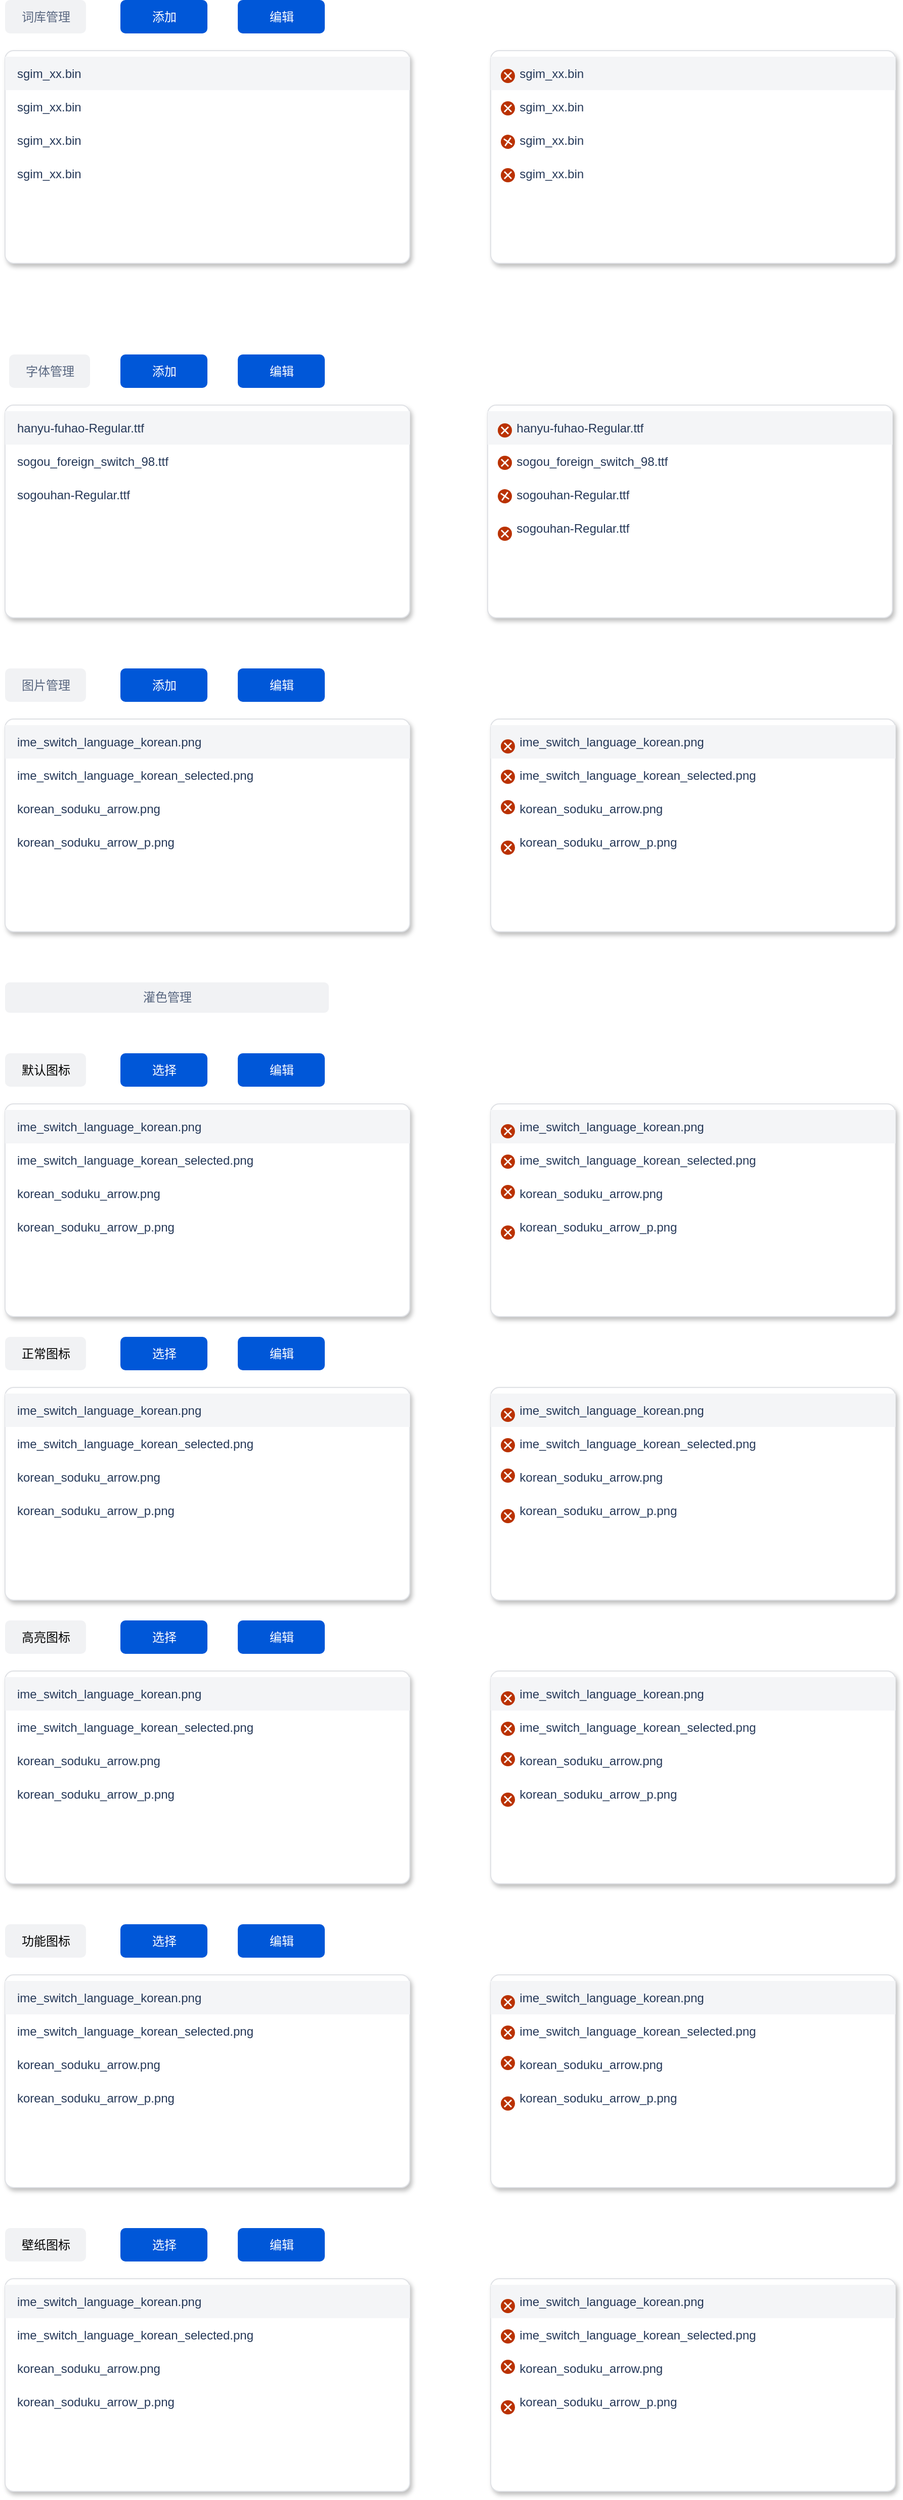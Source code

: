 <mxfile version="12.3.5" type="github" pages="1">
  <diagram id="-Ydo93W916_yShoUZbkA" name="第 1 页">
    <mxGraphModel dx="1038" dy="572" grid="1" gridSize="10" guides="1" tooltips="1" connect="1" arrows="1" fold="1" page="1" pageScale="1" pageWidth="2339" pageHeight="3300" math="0" shadow="0">
      <root>
        <mxCell id="0"/>
        <mxCell id="1" parent="0"/>
        <mxCell id="jY0v7aBU2Wu_RuzIgpPL-1" value="词库管理" style="rounded=1;align=center;fillColor=#F1F2F4;strokeColor=none;html=1;fontColor=#596780;fontSize=12" vertex="1" parent="1">
          <mxGeometry x="80" y="80" width="80" height="33" as="geometry"/>
        </mxCell>
        <mxCell id="jY0v7aBU2Wu_RuzIgpPL-2" value="字体管理" style="rounded=1;align=center;fillColor=#F1F2F4;strokeColor=none;html=1;fontColor=#596780;fontSize=12" vertex="1" parent="1">
          <mxGeometry x="84" y="430" width="80" height="33" as="geometry"/>
        </mxCell>
        <mxCell id="jY0v7aBU2Wu_RuzIgpPL-3" value="图片管理" style="rounded=1;align=center;fillColor=#F1F2F4;strokeColor=none;html=1;fontColor=#596780;fontSize=12" vertex="1" parent="1">
          <mxGeometry x="80" y="740" width="80" height="33" as="geometry"/>
        </mxCell>
        <mxCell id="jY0v7aBU2Wu_RuzIgpPL-8" value="" style="rounded=1;fillColor=#ffffff;strokeColor=#DFE1E5;shadow=1;html=1;arcSize=4" vertex="1" parent="1">
          <mxGeometry x="80" y="130" width="400" height="210" as="geometry"/>
        </mxCell>
        <mxCell id="jY0v7aBU2Wu_RuzIgpPL-9" value="sgim_xx.bin" style="rounded=0;fillColor=#F4F5F7;strokeColor=none;shadow=0;html=1;align=left;fontSize=12;spacingLeft=10;fontColor=#253858;resizeWidth=1" vertex="1" parent="jY0v7aBU2Wu_RuzIgpPL-8">
          <mxGeometry width="400" height="33" relative="1" as="geometry">
            <mxPoint y="6" as="offset"/>
          </mxGeometry>
        </mxCell>
        <mxCell id="jY0v7aBU2Wu_RuzIgpPL-10" value="sgim_xx.bin" style="rounded=0;fillColor=none;strokeColor=none;shadow=0;html=1;align=left;fontSize=12;spacingLeft=10;fontColor=#253858;resizeWidth=1" vertex="1" parent="jY0v7aBU2Wu_RuzIgpPL-8">
          <mxGeometry width="400" height="33" relative="1" as="geometry">
            <mxPoint y="39" as="offset"/>
          </mxGeometry>
        </mxCell>
        <mxCell id="jY0v7aBU2Wu_RuzIgpPL-11" value="sgim_xx.bin" style="rounded=0;fillColor=none;strokeColor=none;shadow=0;html=1;align=left;fontSize=12;spacingLeft=10;fontColor=#253858;resizeWidth=1" vertex="1" parent="jY0v7aBU2Wu_RuzIgpPL-8">
          <mxGeometry width="400" height="33" relative="1" as="geometry">
            <mxPoint y="72" as="offset"/>
          </mxGeometry>
        </mxCell>
        <mxCell id="jY0v7aBU2Wu_RuzIgpPL-12" value="sgim_xx.bin" style="rounded=0;fillColor=none;strokeColor=none;shadow=0;html=1;align=left;fontSize=12;spacingLeft=10;fontColor=#253858;resizeWidth=1" vertex="1" parent="jY0v7aBU2Wu_RuzIgpPL-8">
          <mxGeometry width="400" height="33" relative="1" as="geometry">
            <mxPoint y="105" as="offset"/>
          </mxGeometry>
        </mxCell>
        <mxCell id="jY0v7aBU2Wu_RuzIgpPL-13" value="添加" style="rounded=1;fillColor=#0057D8;align=center;strokeColor=none;html=1;fontColor=#ffffff;fontSize=12" vertex="1" parent="1">
          <mxGeometry x="194" y="80" width="86" height="33" as="geometry"/>
        </mxCell>
        <mxCell id="jY0v7aBU2Wu_RuzIgpPL-16" value="编辑" style="rounded=1;fillColor=#0057D8;align=center;strokeColor=none;html=1;fontColor=#ffffff;fontSize=12" vertex="1" parent="1">
          <mxGeometry x="310" y="80" width="86" height="33" as="geometry"/>
        </mxCell>
        <mxCell id="jY0v7aBU2Wu_RuzIgpPL-53" value="" style="rounded=1;fillColor=#ffffff;strokeColor=#DFE1E5;shadow=1;html=1;arcSize=4" vertex="1" parent="1">
          <mxGeometry x="80" y="480" width="400" height="210" as="geometry"/>
        </mxCell>
        <mxCell id="jY0v7aBU2Wu_RuzIgpPL-54" value="hanyu-fuhao-Regular.ttf" style="rounded=0;fillColor=#F4F5F7;strokeColor=none;shadow=0;html=1;align=left;fontSize=12;spacingLeft=10;fontColor=#253858;resizeWidth=1" vertex="1" parent="jY0v7aBU2Wu_RuzIgpPL-53">
          <mxGeometry width="400" height="33" relative="1" as="geometry">
            <mxPoint y="6" as="offset"/>
          </mxGeometry>
        </mxCell>
        <mxCell id="jY0v7aBU2Wu_RuzIgpPL-55" value="sogou_foreign_switch_98.ttf" style="rounded=0;fillColor=none;strokeColor=none;shadow=0;html=1;align=left;fontSize=12;spacingLeft=10;fontColor=#253858;resizeWidth=1" vertex="1" parent="jY0v7aBU2Wu_RuzIgpPL-53">
          <mxGeometry width="400" height="33" relative="1" as="geometry">
            <mxPoint y="39" as="offset"/>
          </mxGeometry>
        </mxCell>
        <mxCell id="jY0v7aBU2Wu_RuzIgpPL-56" value="sogouhan-Regular.ttf" style="rounded=0;fillColor=none;strokeColor=none;shadow=0;html=1;align=left;fontSize=12;spacingLeft=10;fontColor=#253858;resizeWidth=1" vertex="1" parent="jY0v7aBU2Wu_RuzIgpPL-53">
          <mxGeometry width="400" height="33" relative="1" as="geometry">
            <mxPoint y="72" as="offset"/>
          </mxGeometry>
        </mxCell>
        <mxCell id="jY0v7aBU2Wu_RuzIgpPL-58" value="添加" style="rounded=1;fillColor=#0057D8;align=center;strokeColor=none;html=1;fontColor=#ffffff;fontSize=12" vertex="1" parent="1">
          <mxGeometry x="194" y="430" width="86" height="33" as="geometry"/>
        </mxCell>
        <mxCell id="jY0v7aBU2Wu_RuzIgpPL-59" value="编辑" style="rounded=1;fillColor=#0057D8;align=center;strokeColor=none;html=1;fontColor=#ffffff;fontSize=12" vertex="1" parent="1">
          <mxGeometry x="310" y="430" width="86" height="33" as="geometry"/>
        </mxCell>
        <mxCell id="jY0v7aBU2Wu_RuzIgpPL-60" value="" style="rounded=1;fillColor=#ffffff;strokeColor=#DFE1E5;shadow=1;html=1;arcSize=4" vertex="1" parent="1">
          <mxGeometry x="557" y="480" width="400" height="210" as="geometry"/>
        </mxCell>
        <mxCell id="jY0v7aBU2Wu_RuzIgpPL-61" value="&amp;nbsp; &amp;nbsp; &amp;nbsp;hanyu-fuhao-Regular.ttf" style="rounded=0;fillColor=#F4F5F7;strokeColor=none;shadow=0;html=1;align=left;fontSize=12;spacingLeft=10;fontColor=#253858;resizeWidth=1" vertex="1" parent="jY0v7aBU2Wu_RuzIgpPL-60">
          <mxGeometry width="400" height="33" relative="1" as="geometry">
            <mxPoint y="6" as="offset"/>
          </mxGeometry>
        </mxCell>
        <mxCell id="jY0v7aBU2Wu_RuzIgpPL-62" value="&amp;nbsp; &amp;nbsp; &amp;nbsp;sogou_foreign_switch_98.ttf" style="rounded=0;fillColor=none;strokeColor=none;shadow=0;html=1;align=left;fontSize=12;spacingLeft=10;fontColor=#253858;resizeWidth=1" vertex="1" parent="jY0v7aBU2Wu_RuzIgpPL-60">
          <mxGeometry width="400" height="33" relative="1" as="geometry">
            <mxPoint y="39" as="offset"/>
          </mxGeometry>
        </mxCell>
        <mxCell id="jY0v7aBU2Wu_RuzIgpPL-63" value="&amp;nbsp; &amp;nbsp; &amp;nbsp;sogouhan-Regular.ttf" style="rounded=0;fillColor=none;strokeColor=none;shadow=0;html=1;align=left;fontSize=12;spacingLeft=10;fontColor=#253858;resizeWidth=1" vertex="1" parent="jY0v7aBU2Wu_RuzIgpPL-60">
          <mxGeometry width="400" height="33" relative="1" as="geometry">
            <mxPoint y="72" as="offset"/>
          </mxGeometry>
        </mxCell>
        <mxCell id="jY0v7aBU2Wu_RuzIgpPL-64" value="&amp;nbsp; &amp;nbsp; &amp;nbsp;sogouhan-Regular.ttf" style="rounded=0;fillColor=none;strokeColor=none;shadow=0;html=1;align=left;fontSize=12;spacingLeft=10;fontColor=#253858;resizeWidth=1" vertex="1" parent="jY0v7aBU2Wu_RuzIgpPL-60">
          <mxGeometry width="400" height="33" relative="1" as="geometry">
            <mxPoint y="105" as="offset"/>
          </mxGeometry>
        </mxCell>
        <mxCell id="jY0v7aBU2Wu_RuzIgpPL-65" value="" style="html=1;shadow=0;dashed=0;shape=mxgraph.atlassian.close;fillColor=#BA3200;strokeColor=none;html=1" vertex="1" parent="jY0v7aBU2Wu_RuzIgpPL-60">
          <mxGeometry x="10" y="18" width="14" height="14" as="geometry"/>
        </mxCell>
        <mxCell id="jY0v7aBU2Wu_RuzIgpPL-66" value="" style="html=1;shadow=0;dashed=0;shape=mxgraph.atlassian.close;fillColor=#BA3200;strokeColor=none;html=1" vertex="1" parent="jY0v7aBU2Wu_RuzIgpPL-60">
          <mxGeometry x="10" y="120" width="14" height="14" as="geometry"/>
        </mxCell>
        <mxCell id="jY0v7aBU2Wu_RuzIgpPL-67" value="" style="html=1;shadow=0;dashed=0;shape=mxgraph.atlassian.close;fillColor=#BA3200;strokeColor=none;html=1;rotation=-10;" vertex="1" parent="jY0v7aBU2Wu_RuzIgpPL-60">
          <mxGeometry x="10" y="83" width="14" height="14" as="geometry"/>
        </mxCell>
        <mxCell id="jY0v7aBU2Wu_RuzIgpPL-68" value="" style="html=1;shadow=0;dashed=0;shape=mxgraph.atlassian.close;fillColor=#BA3200;strokeColor=none;html=1" vertex="1" parent="jY0v7aBU2Wu_RuzIgpPL-60">
          <mxGeometry x="10" y="50" width="14" height="14" as="geometry"/>
        </mxCell>
        <mxCell id="jY0v7aBU2Wu_RuzIgpPL-74" value="添加" style="rounded=1;fillColor=#0057D8;align=center;strokeColor=none;html=1;fontColor=#ffffff;fontSize=12" vertex="1" parent="1">
          <mxGeometry x="194" y="740" width="86" height="33" as="geometry"/>
        </mxCell>
        <mxCell id="jY0v7aBU2Wu_RuzIgpPL-75" value="编辑" style="rounded=1;fillColor=#0057D8;align=center;strokeColor=none;html=1;fontColor=#ffffff;fontSize=12" vertex="1" parent="1">
          <mxGeometry x="310" y="740" width="86" height="33" as="geometry"/>
        </mxCell>
        <mxCell id="jY0v7aBU2Wu_RuzIgpPL-86" value="" style="rounded=1;fillColor=#ffffff;strokeColor=#DFE1E5;shadow=1;html=1;arcSize=4" vertex="1" parent="1">
          <mxGeometry x="80" y="790" width="400" height="210" as="geometry"/>
        </mxCell>
        <mxCell id="jY0v7aBU2Wu_RuzIgpPL-87" value="ime_switch_language_korean.png" style="rounded=0;fillColor=#F4F5F7;strokeColor=none;shadow=0;html=1;align=left;fontSize=12;spacingLeft=10;fontColor=#253858;resizeWidth=1" vertex="1" parent="jY0v7aBU2Wu_RuzIgpPL-86">
          <mxGeometry width="400" height="33" relative="1" as="geometry">
            <mxPoint y="6" as="offset"/>
          </mxGeometry>
        </mxCell>
        <mxCell id="jY0v7aBU2Wu_RuzIgpPL-88" value="ime_switch_language_korean_selected.png" style="rounded=0;fillColor=none;strokeColor=none;shadow=0;html=1;align=left;fontSize=12;spacingLeft=10;fontColor=#253858;resizeWidth=1" vertex="1" parent="jY0v7aBU2Wu_RuzIgpPL-86">
          <mxGeometry width="400" height="33" relative="1" as="geometry">
            <mxPoint y="39" as="offset"/>
          </mxGeometry>
        </mxCell>
        <mxCell id="jY0v7aBU2Wu_RuzIgpPL-89" value="korean_soduku_arrow.png" style="rounded=0;fillColor=none;strokeColor=none;shadow=0;html=1;align=left;fontSize=12;spacingLeft=10;fontColor=#253858;resizeWidth=1" vertex="1" parent="jY0v7aBU2Wu_RuzIgpPL-86">
          <mxGeometry width="400" height="33" relative="1" as="geometry">
            <mxPoint y="72" as="offset"/>
          </mxGeometry>
        </mxCell>
        <mxCell id="jY0v7aBU2Wu_RuzIgpPL-90" value="korean_soduku_arrow_p.png" style="rounded=0;fillColor=none;strokeColor=none;shadow=0;html=1;align=left;fontSize=12;spacingLeft=10;fontColor=#253858;resizeWidth=1" vertex="1" parent="jY0v7aBU2Wu_RuzIgpPL-86">
          <mxGeometry width="400" height="33" relative="1" as="geometry">
            <mxPoint y="105" as="offset"/>
          </mxGeometry>
        </mxCell>
        <mxCell id="jY0v7aBU2Wu_RuzIgpPL-91" value="" style="rounded=1;fillColor=#ffffff;strokeColor=#DFE1E5;shadow=1;html=1;arcSize=4" vertex="1" parent="1">
          <mxGeometry x="560" y="790" width="400" height="210" as="geometry"/>
        </mxCell>
        <mxCell id="jY0v7aBU2Wu_RuzIgpPL-92" value="&amp;nbsp; &amp;nbsp; &amp;nbsp;ime_switch_language_korean.png" style="rounded=0;fillColor=#F4F5F7;strokeColor=none;shadow=0;html=1;align=left;fontSize=12;spacingLeft=10;fontColor=#253858;resizeWidth=1" vertex="1" parent="jY0v7aBU2Wu_RuzIgpPL-91">
          <mxGeometry width="400" height="33" relative="1" as="geometry">
            <mxPoint y="6" as="offset"/>
          </mxGeometry>
        </mxCell>
        <mxCell id="jY0v7aBU2Wu_RuzIgpPL-93" value="&amp;nbsp; &amp;nbsp; &amp;nbsp;ime_switch_language_korean_selected.png" style="rounded=0;fillColor=none;strokeColor=none;shadow=0;html=1;align=left;fontSize=12;spacingLeft=10;fontColor=#253858;resizeWidth=1" vertex="1" parent="jY0v7aBU2Wu_RuzIgpPL-91">
          <mxGeometry width="400" height="33" relative="1" as="geometry">
            <mxPoint y="39" as="offset"/>
          </mxGeometry>
        </mxCell>
        <mxCell id="jY0v7aBU2Wu_RuzIgpPL-94" value="&amp;nbsp; &amp;nbsp; &amp;nbsp;korean_soduku_arrow.png" style="rounded=0;fillColor=none;strokeColor=none;shadow=0;html=1;align=left;fontSize=12;spacingLeft=10;fontColor=#253858;resizeWidth=1" vertex="1" parent="jY0v7aBU2Wu_RuzIgpPL-91">
          <mxGeometry width="400" height="33" relative="1" as="geometry">
            <mxPoint y="72" as="offset"/>
          </mxGeometry>
        </mxCell>
        <mxCell id="jY0v7aBU2Wu_RuzIgpPL-95" value="&amp;nbsp; &amp;nbsp; &amp;nbsp;korean_soduku_arrow_p.png" style="rounded=0;fillColor=none;strokeColor=none;shadow=0;html=1;align=left;fontSize=12;spacingLeft=10;fontColor=#253858;resizeWidth=1" vertex="1" parent="jY0v7aBU2Wu_RuzIgpPL-91">
          <mxGeometry width="400" height="33" relative="1" as="geometry">
            <mxPoint y="105" as="offset"/>
          </mxGeometry>
        </mxCell>
        <mxCell id="jY0v7aBU2Wu_RuzIgpPL-96" value="" style="html=1;shadow=0;dashed=0;shape=mxgraph.atlassian.close;fillColor=#BA3200;strokeColor=none;html=1" vertex="1" parent="jY0v7aBU2Wu_RuzIgpPL-91">
          <mxGeometry x="10" y="20" width="14" height="14" as="geometry"/>
        </mxCell>
        <mxCell id="jY0v7aBU2Wu_RuzIgpPL-99" value="" style="html=1;shadow=0;dashed=0;shape=mxgraph.atlassian.close;fillColor=#BA3200;strokeColor=none;html=1" vertex="1" parent="jY0v7aBU2Wu_RuzIgpPL-91">
          <mxGeometry x="10" y="120" width="14" height="14" as="geometry"/>
        </mxCell>
        <mxCell id="jY0v7aBU2Wu_RuzIgpPL-98" value="" style="html=1;shadow=0;dashed=0;shape=mxgraph.atlassian.close;fillColor=#BA3200;strokeColor=none;html=1" vertex="1" parent="jY0v7aBU2Wu_RuzIgpPL-91">
          <mxGeometry x="10" y="80" width="14" height="14" as="geometry"/>
        </mxCell>
        <mxCell id="jY0v7aBU2Wu_RuzIgpPL-97" value="" style="html=1;shadow=0;dashed=0;shape=mxgraph.atlassian.close;fillColor=#BA3200;strokeColor=none;html=1" vertex="1" parent="jY0v7aBU2Wu_RuzIgpPL-91">
          <mxGeometry x="10" y="50" width="14" height="14" as="geometry"/>
        </mxCell>
        <mxCell id="jY0v7aBU2Wu_RuzIgpPL-100" value="" style="rounded=1;fillColor=#ffffff;strokeColor=#DFE1E5;shadow=1;html=1;arcSize=4" vertex="1" parent="1">
          <mxGeometry x="560" y="130" width="400" height="210" as="geometry"/>
        </mxCell>
        <mxCell id="jY0v7aBU2Wu_RuzIgpPL-101" value="&amp;nbsp; &amp;nbsp; &amp;nbsp;sgim_xx.bin" style="rounded=0;fillColor=#F4F5F7;strokeColor=none;shadow=0;html=1;align=left;fontSize=12;spacingLeft=10;fontColor=#253858;resizeWidth=1" vertex="1" parent="jY0v7aBU2Wu_RuzIgpPL-100">
          <mxGeometry width="400" height="33" relative="1" as="geometry">
            <mxPoint y="6" as="offset"/>
          </mxGeometry>
        </mxCell>
        <mxCell id="jY0v7aBU2Wu_RuzIgpPL-102" value="&amp;nbsp; &amp;nbsp; &amp;nbsp;sgim_xx.bin" style="rounded=0;fillColor=none;strokeColor=none;shadow=0;html=1;align=left;fontSize=12;spacingLeft=10;fontColor=#253858;resizeWidth=1" vertex="1" parent="jY0v7aBU2Wu_RuzIgpPL-100">
          <mxGeometry width="400" height="33" relative="1" as="geometry">
            <mxPoint y="39" as="offset"/>
          </mxGeometry>
        </mxCell>
        <mxCell id="jY0v7aBU2Wu_RuzIgpPL-103" value="&amp;nbsp; &amp;nbsp; &amp;nbsp;sgim_xx.bin" style="rounded=0;fillColor=none;strokeColor=none;shadow=0;html=1;align=left;fontSize=12;spacingLeft=10;fontColor=#253858;resizeWidth=1" vertex="1" parent="jY0v7aBU2Wu_RuzIgpPL-100">
          <mxGeometry width="400" height="33" relative="1" as="geometry">
            <mxPoint y="72" as="offset"/>
          </mxGeometry>
        </mxCell>
        <mxCell id="jY0v7aBU2Wu_RuzIgpPL-104" value="&amp;nbsp; &amp;nbsp; &amp;nbsp;sgim_xx.bin" style="rounded=0;fillColor=none;strokeColor=none;shadow=0;html=1;align=left;fontSize=12;spacingLeft=10;fontColor=#253858;resizeWidth=1" vertex="1" parent="jY0v7aBU2Wu_RuzIgpPL-100">
          <mxGeometry width="400" height="33" relative="1" as="geometry">
            <mxPoint y="105" as="offset"/>
          </mxGeometry>
        </mxCell>
        <mxCell id="jY0v7aBU2Wu_RuzIgpPL-105" value="" style="html=1;shadow=0;dashed=0;shape=mxgraph.atlassian.close;fillColor=#BA3200;strokeColor=none;html=1" vertex="1" parent="jY0v7aBU2Wu_RuzIgpPL-100">
          <mxGeometry x="10" y="18" width="14" height="14" as="geometry"/>
        </mxCell>
        <mxCell id="jY0v7aBU2Wu_RuzIgpPL-106" value="" style="html=1;shadow=0;dashed=0;shape=mxgraph.atlassian.close;fillColor=#BA3200;strokeColor=none;html=1" vertex="1" parent="jY0v7aBU2Wu_RuzIgpPL-100">
          <mxGeometry x="10" y="116" width="14" height="14" as="geometry"/>
        </mxCell>
        <mxCell id="jY0v7aBU2Wu_RuzIgpPL-107" value="" style="html=1;shadow=0;dashed=0;shape=mxgraph.atlassian.close;fillColor=#BA3200;strokeColor=none;html=1;rotation=-10;" vertex="1" parent="jY0v7aBU2Wu_RuzIgpPL-100">
          <mxGeometry x="10" y="83" width="14" height="14" as="geometry"/>
        </mxCell>
        <mxCell id="jY0v7aBU2Wu_RuzIgpPL-108" value="" style="html=1;shadow=0;dashed=0;shape=mxgraph.atlassian.close;fillColor=#BA3200;strokeColor=none;html=1" vertex="1" parent="jY0v7aBU2Wu_RuzIgpPL-100">
          <mxGeometry x="10" y="50" width="14" height="14" as="geometry"/>
        </mxCell>
        <mxCell id="jY0v7aBU2Wu_RuzIgpPL-109" value="灌色管理" style="rounded=1;align=center;fillColor=#F1F2F4;strokeColor=none;html=1;fontColor=#596780;fontSize=12" vertex="1" parent="1">
          <mxGeometry x="80" y="1050" width="320" height="30" as="geometry"/>
        </mxCell>
        <mxCell id="jY0v7aBU2Wu_RuzIgpPL-118" value="&lt;span style=&quot;color: rgb(0 , 0 , 0) ; text-align: left&quot;&gt;默认图标&lt;/span&gt;" style="rounded=1;align=center;fillColor=#F1F2F4;strokeColor=none;html=1;fontColor=#596780;fontSize=12" vertex="1" parent="1">
          <mxGeometry x="80" y="1120" width="80" height="33" as="geometry"/>
        </mxCell>
        <mxCell id="jY0v7aBU2Wu_RuzIgpPL-119" value="选择" style="rounded=1;fillColor=#0057D8;align=center;strokeColor=none;html=1;fontColor=#ffffff;fontSize=12" vertex="1" parent="1">
          <mxGeometry x="194" y="1120" width="86" height="33" as="geometry"/>
        </mxCell>
        <mxCell id="jY0v7aBU2Wu_RuzIgpPL-120" value="编辑" style="rounded=1;fillColor=#0057D8;align=center;strokeColor=none;html=1;fontColor=#ffffff;fontSize=12" vertex="1" parent="1">
          <mxGeometry x="310" y="1120" width="86" height="33" as="geometry"/>
        </mxCell>
        <mxCell id="jY0v7aBU2Wu_RuzIgpPL-121" value="" style="rounded=1;fillColor=#ffffff;strokeColor=#DFE1E5;shadow=1;html=1;arcSize=4" vertex="1" parent="1">
          <mxGeometry x="80" y="1170" width="400" height="210" as="geometry"/>
        </mxCell>
        <mxCell id="jY0v7aBU2Wu_RuzIgpPL-122" value="ime_switch_language_korean.png" style="rounded=0;fillColor=#F4F5F7;strokeColor=none;shadow=0;html=1;align=left;fontSize=12;spacingLeft=10;fontColor=#253858;resizeWidth=1" vertex="1" parent="jY0v7aBU2Wu_RuzIgpPL-121">
          <mxGeometry width="400" height="33" relative="1" as="geometry">
            <mxPoint y="6" as="offset"/>
          </mxGeometry>
        </mxCell>
        <mxCell id="jY0v7aBU2Wu_RuzIgpPL-123" value="ime_switch_language_korean_selected.png" style="rounded=0;fillColor=none;strokeColor=none;shadow=0;html=1;align=left;fontSize=12;spacingLeft=10;fontColor=#253858;resizeWidth=1" vertex="1" parent="jY0v7aBU2Wu_RuzIgpPL-121">
          <mxGeometry width="400" height="33" relative="1" as="geometry">
            <mxPoint y="39" as="offset"/>
          </mxGeometry>
        </mxCell>
        <mxCell id="jY0v7aBU2Wu_RuzIgpPL-124" value="korean_soduku_arrow.png" style="rounded=0;fillColor=none;strokeColor=none;shadow=0;html=1;align=left;fontSize=12;spacingLeft=10;fontColor=#253858;resizeWidth=1" vertex="1" parent="jY0v7aBU2Wu_RuzIgpPL-121">
          <mxGeometry width="400" height="33" relative="1" as="geometry">
            <mxPoint y="72" as="offset"/>
          </mxGeometry>
        </mxCell>
        <mxCell id="jY0v7aBU2Wu_RuzIgpPL-125" value="korean_soduku_arrow_p.png" style="rounded=0;fillColor=none;strokeColor=none;shadow=0;html=1;align=left;fontSize=12;spacingLeft=10;fontColor=#253858;resizeWidth=1" vertex="1" parent="jY0v7aBU2Wu_RuzIgpPL-121">
          <mxGeometry width="400" height="33" relative="1" as="geometry">
            <mxPoint y="105" as="offset"/>
          </mxGeometry>
        </mxCell>
        <mxCell id="jY0v7aBU2Wu_RuzIgpPL-126" value="" style="rounded=1;fillColor=#ffffff;strokeColor=#DFE1E5;shadow=1;html=1;arcSize=4" vertex="1" parent="1">
          <mxGeometry x="560" y="1170" width="400" height="210" as="geometry"/>
        </mxCell>
        <mxCell id="jY0v7aBU2Wu_RuzIgpPL-127" value="&amp;nbsp; &amp;nbsp; &amp;nbsp;ime_switch_language_korean.png" style="rounded=0;fillColor=#F4F5F7;strokeColor=none;shadow=0;html=1;align=left;fontSize=12;spacingLeft=10;fontColor=#253858;resizeWidth=1" vertex="1" parent="jY0v7aBU2Wu_RuzIgpPL-126">
          <mxGeometry width="400" height="33" relative="1" as="geometry">
            <mxPoint y="6" as="offset"/>
          </mxGeometry>
        </mxCell>
        <mxCell id="jY0v7aBU2Wu_RuzIgpPL-128" value="&amp;nbsp; &amp;nbsp; &amp;nbsp;ime_switch_language_korean_selected.png" style="rounded=0;fillColor=none;strokeColor=none;shadow=0;html=1;align=left;fontSize=12;spacingLeft=10;fontColor=#253858;resizeWidth=1" vertex="1" parent="jY0v7aBU2Wu_RuzIgpPL-126">
          <mxGeometry width="400" height="33" relative="1" as="geometry">
            <mxPoint y="39" as="offset"/>
          </mxGeometry>
        </mxCell>
        <mxCell id="jY0v7aBU2Wu_RuzIgpPL-129" value="&amp;nbsp; &amp;nbsp; &amp;nbsp;korean_soduku_arrow.png" style="rounded=0;fillColor=none;strokeColor=none;shadow=0;html=1;align=left;fontSize=12;spacingLeft=10;fontColor=#253858;resizeWidth=1" vertex="1" parent="jY0v7aBU2Wu_RuzIgpPL-126">
          <mxGeometry width="400" height="33" relative="1" as="geometry">
            <mxPoint y="72" as="offset"/>
          </mxGeometry>
        </mxCell>
        <mxCell id="jY0v7aBU2Wu_RuzIgpPL-130" value="&amp;nbsp; &amp;nbsp; &amp;nbsp;korean_soduku_arrow_p.png" style="rounded=0;fillColor=none;strokeColor=none;shadow=0;html=1;align=left;fontSize=12;spacingLeft=10;fontColor=#253858;resizeWidth=1" vertex="1" parent="jY0v7aBU2Wu_RuzIgpPL-126">
          <mxGeometry width="400" height="33" relative="1" as="geometry">
            <mxPoint y="105" as="offset"/>
          </mxGeometry>
        </mxCell>
        <mxCell id="jY0v7aBU2Wu_RuzIgpPL-131" value="" style="html=1;shadow=0;dashed=0;shape=mxgraph.atlassian.close;fillColor=#BA3200;strokeColor=none;html=1" vertex="1" parent="jY0v7aBU2Wu_RuzIgpPL-126">
          <mxGeometry x="10" y="20" width="14" height="14" as="geometry"/>
        </mxCell>
        <mxCell id="jY0v7aBU2Wu_RuzIgpPL-132" value="" style="html=1;shadow=0;dashed=0;shape=mxgraph.atlassian.close;fillColor=#BA3200;strokeColor=none;html=1" vertex="1" parent="jY0v7aBU2Wu_RuzIgpPL-126">
          <mxGeometry x="10" y="120" width="14" height="14" as="geometry"/>
        </mxCell>
        <mxCell id="jY0v7aBU2Wu_RuzIgpPL-133" value="" style="html=1;shadow=0;dashed=0;shape=mxgraph.atlassian.close;fillColor=#BA3200;strokeColor=none;html=1" vertex="1" parent="jY0v7aBU2Wu_RuzIgpPL-126">
          <mxGeometry x="10" y="80" width="14" height="14" as="geometry"/>
        </mxCell>
        <mxCell id="jY0v7aBU2Wu_RuzIgpPL-134" value="" style="html=1;shadow=0;dashed=0;shape=mxgraph.atlassian.close;fillColor=#BA3200;strokeColor=none;html=1" vertex="1" parent="jY0v7aBU2Wu_RuzIgpPL-126">
          <mxGeometry x="10" y="50" width="14" height="14" as="geometry"/>
        </mxCell>
        <mxCell id="jY0v7aBU2Wu_RuzIgpPL-137" value="&lt;span style=&quot;color: rgb(0 , 0 , 0) ; text-align: left&quot;&gt;正常图标&lt;/span&gt;" style="rounded=1;align=center;fillColor=#F1F2F4;strokeColor=none;html=1;fontColor=#596780;fontSize=12" vertex="1" parent="1">
          <mxGeometry x="80" y="1400" width="80" height="33" as="geometry"/>
        </mxCell>
        <mxCell id="jY0v7aBU2Wu_RuzIgpPL-138" value="选择" style="rounded=1;fillColor=#0057D8;align=center;strokeColor=none;html=1;fontColor=#ffffff;fontSize=12" vertex="1" parent="1">
          <mxGeometry x="194" y="1400" width="86" height="33" as="geometry"/>
        </mxCell>
        <mxCell id="jY0v7aBU2Wu_RuzIgpPL-139" value="编辑" style="rounded=1;fillColor=#0057D8;align=center;strokeColor=none;html=1;fontColor=#ffffff;fontSize=12" vertex="1" parent="1">
          <mxGeometry x="310" y="1400" width="86" height="33" as="geometry"/>
        </mxCell>
        <mxCell id="jY0v7aBU2Wu_RuzIgpPL-140" value="" style="rounded=1;fillColor=#ffffff;strokeColor=#DFE1E5;shadow=1;html=1;arcSize=4" vertex="1" parent="1">
          <mxGeometry x="80" y="1450" width="400" height="210" as="geometry"/>
        </mxCell>
        <mxCell id="jY0v7aBU2Wu_RuzIgpPL-141" value="ime_switch_language_korean.png" style="rounded=0;fillColor=#F4F5F7;strokeColor=none;shadow=0;html=1;align=left;fontSize=12;spacingLeft=10;fontColor=#253858;resizeWidth=1" vertex="1" parent="jY0v7aBU2Wu_RuzIgpPL-140">
          <mxGeometry width="400" height="33" relative="1" as="geometry">
            <mxPoint y="6" as="offset"/>
          </mxGeometry>
        </mxCell>
        <mxCell id="jY0v7aBU2Wu_RuzIgpPL-142" value="ime_switch_language_korean_selected.png" style="rounded=0;fillColor=none;strokeColor=none;shadow=0;html=1;align=left;fontSize=12;spacingLeft=10;fontColor=#253858;resizeWidth=1" vertex="1" parent="jY0v7aBU2Wu_RuzIgpPL-140">
          <mxGeometry width="400" height="33" relative="1" as="geometry">
            <mxPoint y="39" as="offset"/>
          </mxGeometry>
        </mxCell>
        <mxCell id="jY0v7aBU2Wu_RuzIgpPL-143" value="korean_soduku_arrow.png" style="rounded=0;fillColor=none;strokeColor=none;shadow=0;html=1;align=left;fontSize=12;spacingLeft=10;fontColor=#253858;resizeWidth=1" vertex="1" parent="jY0v7aBU2Wu_RuzIgpPL-140">
          <mxGeometry width="400" height="33" relative="1" as="geometry">
            <mxPoint y="72" as="offset"/>
          </mxGeometry>
        </mxCell>
        <mxCell id="jY0v7aBU2Wu_RuzIgpPL-144" value="korean_soduku_arrow_p.png" style="rounded=0;fillColor=none;strokeColor=none;shadow=0;html=1;align=left;fontSize=12;spacingLeft=10;fontColor=#253858;resizeWidth=1" vertex="1" parent="jY0v7aBU2Wu_RuzIgpPL-140">
          <mxGeometry width="400" height="33" relative="1" as="geometry">
            <mxPoint y="105" as="offset"/>
          </mxGeometry>
        </mxCell>
        <mxCell id="jY0v7aBU2Wu_RuzIgpPL-145" value="" style="rounded=1;fillColor=#ffffff;strokeColor=#DFE1E5;shadow=1;html=1;arcSize=4" vertex="1" parent="1">
          <mxGeometry x="560" y="1450" width="400" height="210" as="geometry"/>
        </mxCell>
        <mxCell id="jY0v7aBU2Wu_RuzIgpPL-146" value="&amp;nbsp; &amp;nbsp; &amp;nbsp;ime_switch_language_korean.png" style="rounded=0;fillColor=#F4F5F7;strokeColor=none;shadow=0;html=1;align=left;fontSize=12;spacingLeft=10;fontColor=#253858;resizeWidth=1" vertex="1" parent="jY0v7aBU2Wu_RuzIgpPL-145">
          <mxGeometry width="400" height="33" relative="1" as="geometry">
            <mxPoint y="6" as="offset"/>
          </mxGeometry>
        </mxCell>
        <mxCell id="jY0v7aBU2Wu_RuzIgpPL-147" value="&amp;nbsp; &amp;nbsp; &amp;nbsp;ime_switch_language_korean_selected.png" style="rounded=0;fillColor=none;strokeColor=none;shadow=0;html=1;align=left;fontSize=12;spacingLeft=10;fontColor=#253858;resizeWidth=1" vertex="1" parent="jY0v7aBU2Wu_RuzIgpPL-145">
          <mxGeometry width="400" height="33" relative="1" as="geometry">
            <mxPoint y="39" as="offset"/>
          </mxGeometry>
        </mxCell>
        <mxCell id="jY0v7aBU2Wu_RuzIgpPL-148" value="&amp;nbsp; &amp;nbsp; &amp;nbsp;korean_soduku_arrow.png" style="rounded=0;fillColor=none;strokeColor=none;shadow=0;html=1;align=left;fontSize=12;spacingLeft=10;fontColor=#253858;resizeWidth=1" vertex="1" parent="jY0v7aBU2Wu_RuzIgpPL-145">
          <mxGeometry width="400" height="33" relative="1" as="geometry">
            <mxPoint y="72" as="offset"/>
          </mxGeometry>
        </mxCell>
        <mxCell id="jY0v7aBU2Wu_RuzIgpPL-149" value="&amp;nbsp; &amp;nbsp; &amp;nbsp;korean_soduku_arrow_p.png" style="rounded=0;fillColor=none;strokeColor=none;shadow=0;html=1;align=left;fontSize=12;spacingLeft=10;fontColor=#253858;resizeWidth=1" vertex="1" parent="jY0v7aBU2Wu_RuzIgpPL-145">
          <mxGeometry width="400" height="33" relative="1" as="geometry">
            <mxPoint y="105" as="offset"/>
          </mxGeometry>
        </mxCell>
        <mxCell id="jY0v7aBU2Wu_RuzIgpPL-150" value="" style="html=1;shadow=0;dashed=0;shape=mxgraph.atlassian.close;fillColor=#BA3200;strokeColor=none;html=1" vertex="1" parent="jY0v7aBU2Wu_RuzIgpPL-145">
          <mxGeometry x="10" y="20" width="14" height="14" as="geometry"/>
        </mxCell>
        <mxCell id="jY0v7aBU2Wu_RuzIgpPL-151" value="" style="html=1;shadow=0;dashed=0;shape=mxgraph.atlassian.close;fillColor=#BA3200;strokeColor=none;html=1" vertex="1" parent="jY0v7aBU2Wu_RuzIgpPL-145">
          <mxGeometry x="10" y="120" width="14" height="14" as="geometry"/>
        </mxCell>
        <mxCell id="jY0v7aBU2Wu_RuzIgpPL-152" value="" style="html=1;shadow=0;dashed=0;shape=mxgraph.atlassian.close;fillColor=#BA3200;strokeColor=none;html=1" vertex="1" parent="jY0v7aBU2Wu_RuzIgpPL-145">
          <mxGeometry x="10" y="80" width="14" height="14" as="geometry"/>
        </mxCell>
        <mxCell id="jY0v7aBU2Wu_RuzIgpPL-153" value="" style="html=1;shadow=0;dashed=0;shape=mxgraph.atlassian.close;fillColor=#BA3200;strokeColor=none;html=1" vertex="1" parent="jY0v7aBU2Wu_RuzIgpPL-145">
          <mxGeometry x="10" y="50" width="14" height="14" as="geometry"/>
        </mxCell>
        <mxCell id="jY0v7aBU2Wu_RuzIgpPL-154" value="&lt;span style=&quot;color: rgb(0 , 0 , 0) ; text-align: left&quot;&gt;高亮图标&lt;/span&gt;" style="rounded=1;align=center;fillColor=#F1F2F4;strokeColor=none;html=1;fontColor=#596780;fontSize=12" vertex="1" parent="1">
          <mxGeometry x="80" y="1680" width="80" height="33" as="geometry"/>
        </mxCell>
        <mxCell id="jY0v7aBU2Wu_RuzIgpPL-155" value="选择" style="rounded=1;fillColor=#0057D8;align=center;strokeColor=none;html=1;fontColor=#ffffff;fontSize=12" vertex="1" parent="1">
          <mxGeometry x="194" y="1680" width="86" height="33" as="geometry"/>
        </mxCell>
        <mxCell id="jY0v7aBU2Wu_RuzIgpPL-156" value="编辑" style="rounded=1;fillColor=#0057D8;align=center;strokeColor=none;html=1;fontColor=#ffffff;fontSize=12" vertex="1" parent="1">
          <mxGeometry x="310" y="1680" width="86" height="33" as="geometry"/>
        </mxCell>
        <mxCell id="jY0v7aBU2Wu_RuzIgpPL-157" value="" style="rounded=1;fillColor=#ffffff;strokeColor=#DFE1E5;shadow=1;html=1;arcSize=4" vertex="1" parent="1">
          <mxGeometry x="80" y="1730" width="400" height="210" as="geometry"/>
        </mxCell>
        <mxCell id="jY0v7aBU2Wu_RuzIgpPL-158" value="ime_switch_language_korean.png" style="rounded=0;fillColor=#F4F5F7;strokeColor=none;shadow=0;html=1;align=left;fontSize=12;spacingLeft=10;fontColor=#253858;resizeWidth=1" vertex="1" parent="jY0v7aBU2Wu_RuzIgpPL-157">
          <mxGeometry width="400" height="33" relative="1" as="geometry">
            <mxPoint y="6" as="offset"/>
          </mxGeometry>
        </mxCell>
        <mxCell id="jY0v7aBU2Wu_RuzIgpPL-159" value="ime_switch_language_korean_selected.png" style="rounded=0;fillColor=none;strokeColor=none;shadow=0;html=1;align=left;fontSize=12;spacingLeft=10;fontColor=#253858;resizeWidth=1" vertex="1" parent="jY0v7aBU2Wu_RuzIgpPL-157">
          <mxGeometry width="400" height="33" relative="1" as="geometry">
            <mxPoint y="39" as="offset"/>
          </mxGeometry>
        </mxCell>
        <mxCell id="jY0v7aBU2Wu_RuzIgpPL-160" value="korean_soduku_arrow.png" style="rounded=0;fillColor=none;strokeColor=none;shadow=0;html=1;align=left;fontSize=12;spacingLeft=10;fontColor=#253858;resizeWidth=1" vertex="1" parent="jY0v7aBU2Wu_RuzIgpPL-157">
          <mxGeometry width="400" height="33" relative="1" as="geometry">
            <mxPoint y="72" as="offset"/>
          </mxGeometry>
        </mxCell>
        <mxCell id="jY0v7aBU2Wu_RuzIgpPL-161" value="korean_soduku_arrow_p.png" style="rounded=0;fillColor=none;strokeColor=none;shadow=0;html=1;align=left;fontSize=12;spacingLeft=10;fontColor=#253858;resizeWidth=1" vertex="1" parent="jY0v7aBU2Wu_RuzIgpPL-157">
          <mxGeometry width="400" height="33" relative="1" as="geometry">
            <mxPoint y="105" as="offset"/>
          </mxGeometry>
        </mxCell>
        <mxCell id="jY0v7aBU2Wu_RuzIgpPL-162" value="" style="rounded=1;fillColor=#ffffff;strokeColor=#DFE1E5;shadow=1;html=1;arcSize=4" vertex="1" parent="1">
          <mxGeometry x="560" y="1730" width="400" height="210" as="geometry"/>
        </mxCell>
        <mxCell id="jY0v7aBU2Wu_RuzIgpPL-163" value="&amp;nbsp; &amp;nbsp; &amp;nbsp;ime_switch_language_korean.png" style="rounded=0;fillColor=#F4F5F7;strokeColor=none;shadow=0;html=1;align=left;fontSize=12;spacingLeft=10;fontColor=#253858;resizeWidth=1" vertex="1" parent="jY0v7aBU2Wu_RuzIgpPL-162">
          <mxGeometry width="400" height="33" relative="1" as="geometry">
            <mxPoint y="6" as="offset"/>
          </mxGeometry>
        </mxCell>
        <mxCell id="jY0v7aBU2Wu_RuzIgpPL-164" value="&amp;nbsp; &amp;nbsp; &amp;nbsp;ime_switch_language_korean_selected.png" style="rounded=0;fillColor=none;strokeColor=none;shadow=0;html=1;align=left;fontSize=12;spacingLeft=10;fontColor=#253858;resizeWidth=1" vertex="1" parent="jY0v7aBU2Wu_RuzIgpPL-162">
          <mxGeometry width="400" height="33" relative="1" as="geometry">
            <mxPoint y="39" as="offset"/>
          </mxGeometry>
        </mxCell>
        <mxCell id="jY0v7aBU2Wu_RuzIgpPL-165" value="&amp;nbsp; &amp;nbsp; &amp;nbsp;korean_soduku_arrow.png" style="rounded=0;fillColor=none;strokeColor=none;shadow=0;html=1;align=left;fontSize=12;spacingLeft=10;fontColor=#253858;resizeWidth=1" vertex="1" parent="jY0v7aBU2Wu_RuzIgpPL-162">
          <mxGeometry width="400" height="33" relative="1" as="geometry">
            <mxPoint y="72" as="offset"/>
          </mxGeometry>
        </mxCell>
        <mxCell id="jY0v7aBU2Wu_RuzIgpPL-166" value="&amp;nbsp; &amp;nbsp; &amp;nbsp;korean_soduku_arrow_p.png" style="rounded=0;fillColor=none;strokeColor=none;shadow=0;html=1;align=left;fontSize=12;spacingLeft=10;fontColor=#253858;resizeWidth=1" vertex="1" parent="jY0v7aBU2Wu_RuzIgpPL-162">
          <mxGeometry width="400" height="33" relative="1" as="geometry">
            <mxPoint y="105" as="offset"/>
          </mxGeometry>
        </mxCell>
        <mxCell id="jY0v7aBU2Wu_RuzIgpPL-167" value="" style="html=1;shadow=0;dashed=0;shape=mxgraph.atlassian.close;fillColor=#BA3200;strokeColor=none;html=1" vertex="1" parent="jY0v7aBU2Wu_RuzIgpPL-162">
          <mxGeometry x="10" y="20" width="14" height="14" as="geometry"/>
        </mxCell>
        <mxCell id="jY0v7aBU2Wu_RuzIgpPL-168" value="" style="html=1;shadow=0;dashed=0;shape=mxgraph.atlassian.close;fillColor=#BA3200;strokeColor=none;html=1" vertex="1" parent="jY0v7aBU2Wu_RuzIgpPL-162">
          <mxGeometry x="10" y="120" width="14" height="14" as="geometry"/>
        </mxCell>
        <mxCell id="jY0v7aBU2Wu_RuzIgpPL-169" value="" style="html=1;shadow=0;dashed=0;shape=mxgraph.atlassian.close;fillColor=#BA3200;strokeColor=none;html=1" vertex="1" parent="jY0v7aBU2Wu_RuzIgpPL-162">
          <mxGeometry x="10" y="80" width="14" height="14" as="geometry"/>
        </mxCell>
        <mxCell id="jY0v7aBU2Wu_RuzIgpPL-170" value="" style="html=1;shadow=0;dashed=0;shape=mxgraph.atlassian.close;fillColor=#BA3200;strokeColor=none;html=1" vertex="1" parent="jY0v7aBU2Wu_RuzIgpPL-162">
          <mxGeometry x="10" y="50" width="14" height="14" as="geometry"/>
        </mxCell>
        <mxCell id="jY0v7aBU2Wu_RuzIgpPL-171" value="&lt;span style=&quot;color: rgb(0 , 0 , 0) ; text-align: left&quot;&gt;功能图标&lt;/span&gt;" style="rounded=1;align=center;fillColor=#F1F2F4;strokeColor=none;html=1;fontColor=#596780;fontSize=12" vertex="1" parent="1">
          <mxGeometry x="80" y="1980" width="80" height="33" as="geometry"/>
        </mxCell>
        <mxCell id="jY0v7aBU2Wu_RuzIgpPL-172" value="选择" style="rounded=1;fillColor=#0057D8;align=center;strokeColor=none;html=1;fontColor=#ffffff;fontSize=12" vertex="1" parent="1">
          <mxGeometry x="194" y="1980" width="86" height="33" as="geometry"/>
        </mxCell>
        <mxCell id="jY0v7aBU2Wu_RuzIgpPL-173" value="编辑" style="rounded=1;fillColor=#0057D8;align=center;strokeColor=none;html=1;fontColor=#ffffff;fontSize=12" vertex="1" parent="1">
          <mxGeometry x="310" y="1980" width="86" height="33" as="geometry"/>
        </mxCell>
        <mxCell id="jY0v7aBU2Wu_RuzIgpPL-174" value="" style="rounded=1;fillColor=#ffffff;strokeColor=#DFE1E5;shadow=1;html=1;arcSize=4" vertex="1" parent="1">
          <mxGeometry x="80" y="2030" width="400" height="210" as="geometry"/>
        </mxCell>
        <mxCell id="jY0v7aBU2Wu_RuzIgpPL-175" value="ime_switch_language_korean.png" style="rounded=0;fillColor=#F4F5F7;strokeColor=none;shadow=0;html=1;align=left;fontSize=12;spacingLeft=10;fontColor=#253858;resizeWidth=1" vertex="1" parent="jY0v7aBU2Wu_RuzIgpPL-174">
          <mxGeometry width="400" height="33" relative="1" as="geometry">
            <mxPoint y="6" as="offset"/>
          </mxGeometry>
        </mxCell>
        <mxCell id="jY0v7aBU2Wu_RuzIgpPL-176" value="ime_switch_language_korean_selected.png" style="rounded=0;fillColor=none;strokeColor=none;shadow=0;html=1;align=left;fontSize=12;spacingLeft=10;fontColor=#253858;resizeWidth=1" vertex="1" parent="jY0v7aBU2Wu_RuzIgpPL-174">
          <mxGeometry width="400" height="33" relative="1" as="geometry">
            <mxPoint y="39" as="offset"/>
          </mxGeometry>
        </mxCell>
        <mxCell id="jY0v7aBU2Wu_RuzIgpPL-177" value="korean_soduku_arrow.png" style="rounded=0;fillColor=none;strokeColor=none;shadow=0;html=1;align=left;fontSize=12;spacingLeft=10;fontColor=#253858;resizeWidth=1" vertex="1" parent="jY0v7aBU2Wu_RuzIgpPL-174">
          <mxGeometry width="400" height="33" relative="1" as="geometry">
            <mxPoint y="72" as="offset"/>
          </mxGeometry>
        </mxCell>
        <mxCell id="jY0v7aBU2Wu_RuzIgpPL-178" value="korean_soduku_arrow_p.png" style="rounded=0;fillColor=none;strokeColor=none;shadow=0;html=1;align=left;fontSize=12;spacingLeft=10;fontColor=#253858;resizeWidth=1" vertex="1" parent="jY0v7aBU2Wu_RuzIgpPL-174">
          <mxGeometry width="400" height="33" relative="1" as="geometry">
            <mxPoint y="105" as="offset"/>
          </mxGeometry>
        </mxCell>
        <mxCell id="jY0v7aBU2Wu_RuzIgpPL-179" value="" style="rounded=1;fillColor=#ffffff;strokeColor=#DFE1E5;shadow=1;html=1;arcSize=4" vertex="1" parent="1">
          <mxGeometry x="560" y="2030" width="400" height="210" as="geometry"/>
        </mxCell>
        <mxCell id="jY0v7aBU2Wu_RuzIgpPL-180" value="&amp;nbsp; &amp;nbsp; &amp;nbsp;ime_switch_language_korean.png" style="rounded=0;fillColor=#F4F5F7;strokeColor=none;shadow=0;html=1;align=left;fontSize=12;spacingLeft=10;fontColor=#253858;resizeWidth=1" vertex="1" parent="jY0v7aBU2Wu_RuzIgpPL-179">
          <mxGeometry width="400" height="33" relative="1" as="geometry">
            <mxPoint y="6" as="offset"/>
          </mxGeometry>
        </mxCell>
        <mxCell id="jY0v7aBU2Wu_RuzIgpPL-181" value="&amp;nbsp; &amp;nbsp; &amp;nbsp;ime_switch_language_korean_selected.png" style="rounded=0;fillColor=none;strokeColor=none;shadow=0;html=1;align=left;fontSize=12;spacingLeft=10;fontColor=#253858;resizeWidth=1" vertex="1" parent="jY0v7aBU2Wu_RuzIgpPL-179">
          <mxGeometry width="400" height="33" relative="1" as="geometry">
            <mxPoint y="39" as="offset"/>
          </mxGeometry>
        </mxCell>
        <mxCell id="jY0v7aBU2Wu_RuzIgpPL-182" value="&amp;nbsp; &amp;nbsp; &amp;nbsp;korean_soduku_arrow.png" style="rounded=0;fillColor=none;strokeColor=none;shadow=0;html=1;align=left;fontSize=12;spacingLeft=10;fontColor=#253858;resizeWidth=1" vertex="1" parent="jY0v7aBU2Wu_RuzIgpPL-179">
          <mxGeometry width="400" height="33" relative="1" as="geometry">
            <mxPoint y="72" as="offset"/>
          </mxGeometry>
        </mxCell>
        <mxCell id="jY0v7aBU2Wu_RuzIgpPL-183" value="&amp;nbsp; &amp;nbsp; &amp;nbsp;korean_soduku_arrow_p.png" style="rounded=0;fillColor=none;strokeColor=none;shadow=0;html=1;align=left;fontSize=12;spacingLeft=10;fontColor=#253858;resizeWidth=1" vertex="1" parent="jY0v7aBU2Wu_RuzIgpPL-179">
          <mxGeometry width="400" height="33" relative="1" as="geometry">
            <mxPoint y="105" as="offset"/>
          </mxGeometry>
        </mxCell>
        <mxCell id="jY0v7aBU2Wu_RuzIgpPL-184" value="" style="html=1;shadow=0;dashed=0;shape=mxgraph.atlassian.close;fillColor=#BA3200;strokeColor=none;html=1" vertex="1" parent="jY0v7aBU2Wu_RuzIgpPL-179">
          <mxGeometry x="10" y="20" width="14" height="14" as="geometry"/>
        </mxCell>
        <mxCell id="jY0v7aBU2Wu_RuzIgpPL-185" value="" style="html=1;shadow=0;dashed=0;shape=mxgraph.atlassian.close;fillColor=#BA3200;strokeColor=none;html=1" vertex="1" parent="jY0v7aBU2Wu_RuzIgpPL-179">
          <mxGeometry x="10" y="120" width="14" height="14" as="geometry"/>
        </mxCell>
        <mxCell id="jY0v7aBU2Wu_RuzIgpPL-186" value="" style="html=1;shadow=0;dashed=0;shape=mxgraph.atlassian.close;fillColor=#BA3200;strokeColor=none;html=1" vertex="1" parent="jY0v7aBU2Wu_RuzIgpPL-179">
          <mxGeometry x="10" y="80" width="14" height="14" as="geometry"/>
        </mxCell>
        <mxCell id="jY0v7aBU2Wu_RuzIgpPL-187" value="" style="html=1;shadow=0;dashed=0;shape=mxgraph.atlassian.close;fillColor=#BA3200;strokeColor=none;html=1" vertex="1" parent="jY0v7aBU2Wu_RuzIgpPL-179">
          <mxGeometry x="10" y="50" width="14" height="14" as="geometry"/>
        </mxCell>
        <mxCell id="jY0v7aBU2Wu_RuzIgpPL-188" value="&lt;span style=&quot;color: rgb(0 , 0 , 0) ; text-align: left&quot;&gt;壁纸图标&lt;/span&gt;" style="rounded=1;align=center;fillColor=#F1F2F4;strokeColor=none;html=1;fontColor=#596780;fontSize=12" vertex="1" parent="1">
          <mxGeometry x="80" y="2280" width="80" height="33" as="geometry"/>
        </mxCell>
        <mxCell id="jY0v7aBU2Wu_RuzIgpPL-189" value="选择" style="rounded=1;fillColor=#0057D8;align=center;strokeColor=none;html=1;fontColor=#ffffff;fontSize=12" vertex="1" parent="1">
          <mxGeometry x="194" y="2280" width="86" height="33" as="geometry"/>
        </mxCell>
        <mxCell id="jY0v7aBU2Wu_RuzIgpPL-190" value="编辑" style="rounded=1;fillColor=#0057D8;align=center;strokeColor=none;html=1;fontColor=#ffffff;fontSize=12" vertex="1" parent="1">
          <mxGeometry x="310" y="2280" width="86" height="33" as="geometry"/>
        </mxCell>
        <mxCell id="jY0v7aBU2Wu_RuzIgpPL-191" value="" style="rounded=1;fillColor=#ffffff;strokeColor=#DFE1E5;shadow=1;html=1;arcSize=4" vertex="1" parent="1">
          <mxGeometry x="80" y="2330" width="400" height="210" as="geometry"/>
        </mxCell>
        <mxCell id="jY0v7aBU2Wu_RuzIgpPL-192" value="ime_switch_language_korean.png" style="rounded=0;fillColor=#F4F5F7;strokeColor=none;shadow=0;html=1;align=left;fontSize=12;spacingLeft=10;fontColor=#253858;resizeWidth=1" vertex="1" parent="jY0v7aBU2Wu_RuzIgpPL-191">
          <mxGeometry width="400" height="33" relative="1" as="geometry">
            <mxPoint y="6" as="offset"/>
          </mxGeometry>
        </mxCell>
        <mxCell id="jY0v7aBU2Wu_RuzIgpPL-193" value="ime_switch_language_korean_selected.png" style="rounded=0;fillColor=none;strokeColor=none;shadow=0;html=1;align=left;fontSize=12;spacingLeft=10;fontColor=#253858;resizeWidth=1" vertex="1" parent="jY0v7aBU2Wu_RuzIgpPL-191">
          <mxGeometry width="400" height="33" relative="1" as="geometry">
            <mxPoint y="39" as="offset"/>
          </mxGeometry>
        </mxCell>
        <mxCell id="jY0v7aBU2Wu_RuzIgpPL-194" value="korean_soduku_arrow.png" style="rounded=0;fillColor=none;strokeColor=none;shadow=0;html=1;align=left;fontSize=12;spacingLeft=10;fontColor=#253858;resizeWidth=1" vertex="1" parent="jY0v7aBU2Wu_RuzIgpPL-191">
          <mxGeometry width="400" height="33" relative="1" as="geometry">
            <mxPoint y="72" as="offset"/>
          </mxGeometry>
        </mxCell>
        <mxCell id="jY0v7aBU2Wu_RuzIgpPL-195" value="korean_soduku_arrow_p.png" style="rounded=0;fillColor=none;strokeColor=none;shadow=0;html=1;align=left;fontSize=12;spacingLeft=10;fontColor=#253858;resizeWidth=1" vertex="1" parent="jY0v7aBU2Wu_RuzIgpPL-191">
          <mxGeometry width="400" height="33" relative="1" as="geometry">
            <mxPoint y="105" as="offset"/>
          </mxGeometry>
        </mxCell>
        <mxCell id="jY0v7aBU2Wu_RuzIgpPL-196" value="" style="rounded=1;fillColor=#ffffff;strokeColor=#DFE1E5;shadow=1;html=1;arcSize=4" vertex="1" parent="1">
          <mxGeometry x="560" y="2330" width="400" height="210" as="geometry"/>
        </mxCell>
        <mxCell id="jY0v7aBU2Wu_RuzIgpPL-197" value="&amp;nbsp; &amp;nbsp; &amp;nbsp;ime_switch_language_korean.png" style="rounded=0;fillColor=#F4F5F7;strokeColor=none;shadow=0;html=1;align=left;fontSize=12;spacingLeft=10;fontColor=#253858;resizeWidth=1" vertex="1" parent="jY0v7aBU2Wu_RuzIgpPL-196">
          <mxGeometry width="400" height="33" relative="1" as="geometry">
            <mxPoint y="6" as="offset"/>
          </mxGeometry>
        </mxCell>
        <mxCell id="jY0v7aBU2Wu_RuzIgpPL-198" value="&amp;nbsp; &amp;nbsp; &amp;nbsp;ime_switch_language_korean_selected.png" style="rounded=0;fillColor=none;strokeColor=none;shadow=0;html=1;align=left;fontSize=12;spacingLeft=10;fontColor=#253858;resizeWidth=1" vertex="1" parent="jY0v7aBU2Wu_RuzIgpPL-196">
          <mxGeometry width="400" height="33" relative="1" as="geometry">
            <mxPoint y="39" as="offset"/>
          </mxGeometry>
        </mxCell>
        <mxCell id="jY0v7aBU2Wu_RuzIgpPL-199" value="&amp;nbsp; &amp;nbsp; &amp;nbsp;korean_soduku_arrow.png" style="rounded=0;fillColor=none;strokeColor=none;shadow=0;html=1;align=left;fontSize=12;spacingLeft=10;fontColor=#253858;resizeWidth=1" vertex="1" parent="jY0v7aBU2Wu_RuzIgpPL-196">
          <mxGeometry width="400" height="33" relative="1" as="geometry">
            <mxPoint y="72" as="offset"/>
          </mxGeometry>
        </mxCell>
        <mxCell id="jY0v7aBU2Wu_RuzIgpPL-200" value="&amp;nbsp; &amp;nbsp; &amp;nbsp;korean_soduku_arrow_p.png" style="rounded=0;fillColor=none;strokeColor=none;shadow=0;html=1;align=left;fontSize=12;spacingLeft=10;fontColor=#253858;resizeWidth=1" vertex="1" parent="jY0v7aBU2Wu_RuzIgpPL-196">
          <mxGeometry width="400" height="33" relative="1" as="geometry">
            <mxPoint y="105" as="offset"/>
          </mxGeometry>
        </mxCell>
        <mxCell id="jY0v7aBU2Wu_RuzIgpPL-201" value="" style="html=1;shadow=0;dashed=0;shape=mxgraph.atlassian.close;fillColor=#BA3200;strokeColor=none;html=1" vertex="1" parent="jY0v7aBU2Wu_RuzIgpPL-196">
          <mxGeometry x="10" y="20" width="14" height="14" as="geometry"/>
        </mxCell>
        <mxCell id="jY0v7aBU2Wu_RuzIgpPL-202" value="" style="html=1;shadow=0;dashed=0;shape=mxgraph.atlassian.close;fillColor=#BA3200;strokeColor=none;html=1" vertex="1" parent="jY0v7aBU2Wu_RuzIgpPL-196">
          <mxGeometry x="10" y="120" width="14" height="14" as="geometry"/>
        </mxCell>
        <mxCell id="jY0v7aBU2Wu_RuzIgpPL-203" value="" style="html=1;shadow=0;dashed=0;shape=mxgraph.atlassian.close;fillColor=#BA3200;strokeColor=none;html=1" vertex="1" parent="jY0v7aBU2Wu_RuzIgpPL-196">
          <mxGeometry x="10" y="80" width="14" height="14" as="geometry"/>
        </mxCell>
        <mxCell id="jY0v7aBU2Wu_RuzIgpPL-204" value="" style="html=1;shadow=0;dashed=0;shape=mxgraph.atlassian.close;fillColor=#BA3200;strokeColor=none;html=1" vertex="1" parent="jY0v7aBU2Wu_RuzIgpPL-196">
          <mxGeometry x="10" y="50" width="14" height="14" as="geometry"/>
        </mxCell>
      </root>
    </mxGraphModel>
  </diagram>
</mxfile>
